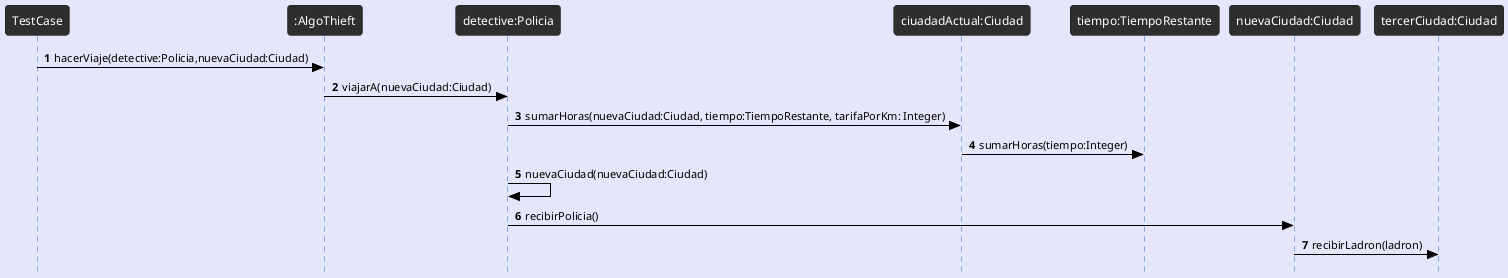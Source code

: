 @startuml Detective viaja de Montreal a Mexico
!theme reddress-darkblue
autonumber
skinparam style strictuml
skinparam BackGroundColor lavender
skinparam RoundCorner 7
skinparam SequenceGroupFontColor black
skinparam SequenceGroupBorderColor black
skinparam SequenceGroupBorderThickness 0.5
skinparam ArrowFontColor black
skinparam ArrowColor black
skinparam ActorFontColor black
skinparam participantFontSize 12
skinparam SequenceLifeLineBackGroundColor 2e2e2e

TestCase -> ":AlgoThieft" as juego: hacerViaje(detective:Policia,nuevaCiudad:Ciudad)
juego -> "detective:Policia" as detective: viajarA(nuevaCiudad:Ciudad)
detective -> "ciuadadActual:Ciudad" as ciudadActual: sumarHoras(nuevaCiudad:Ciudad, tiempo:TiempoRestante, tarifaPorKm: Integer)

ciudadActual -> "tiempo:TiempoRestante" as tiempo: sumarHoras(tiempo:Integer)
detective -> detective: nuevaCiudad(nuevaCiudad:Ciudad)

detective -> "nuevaCiudad:Ciudad" as nuevaCiudad: recibirPolicia()
nuevaCiudad -> "tercerCiudad:Ciudad" : recibirLadron(ladron)

@enduml